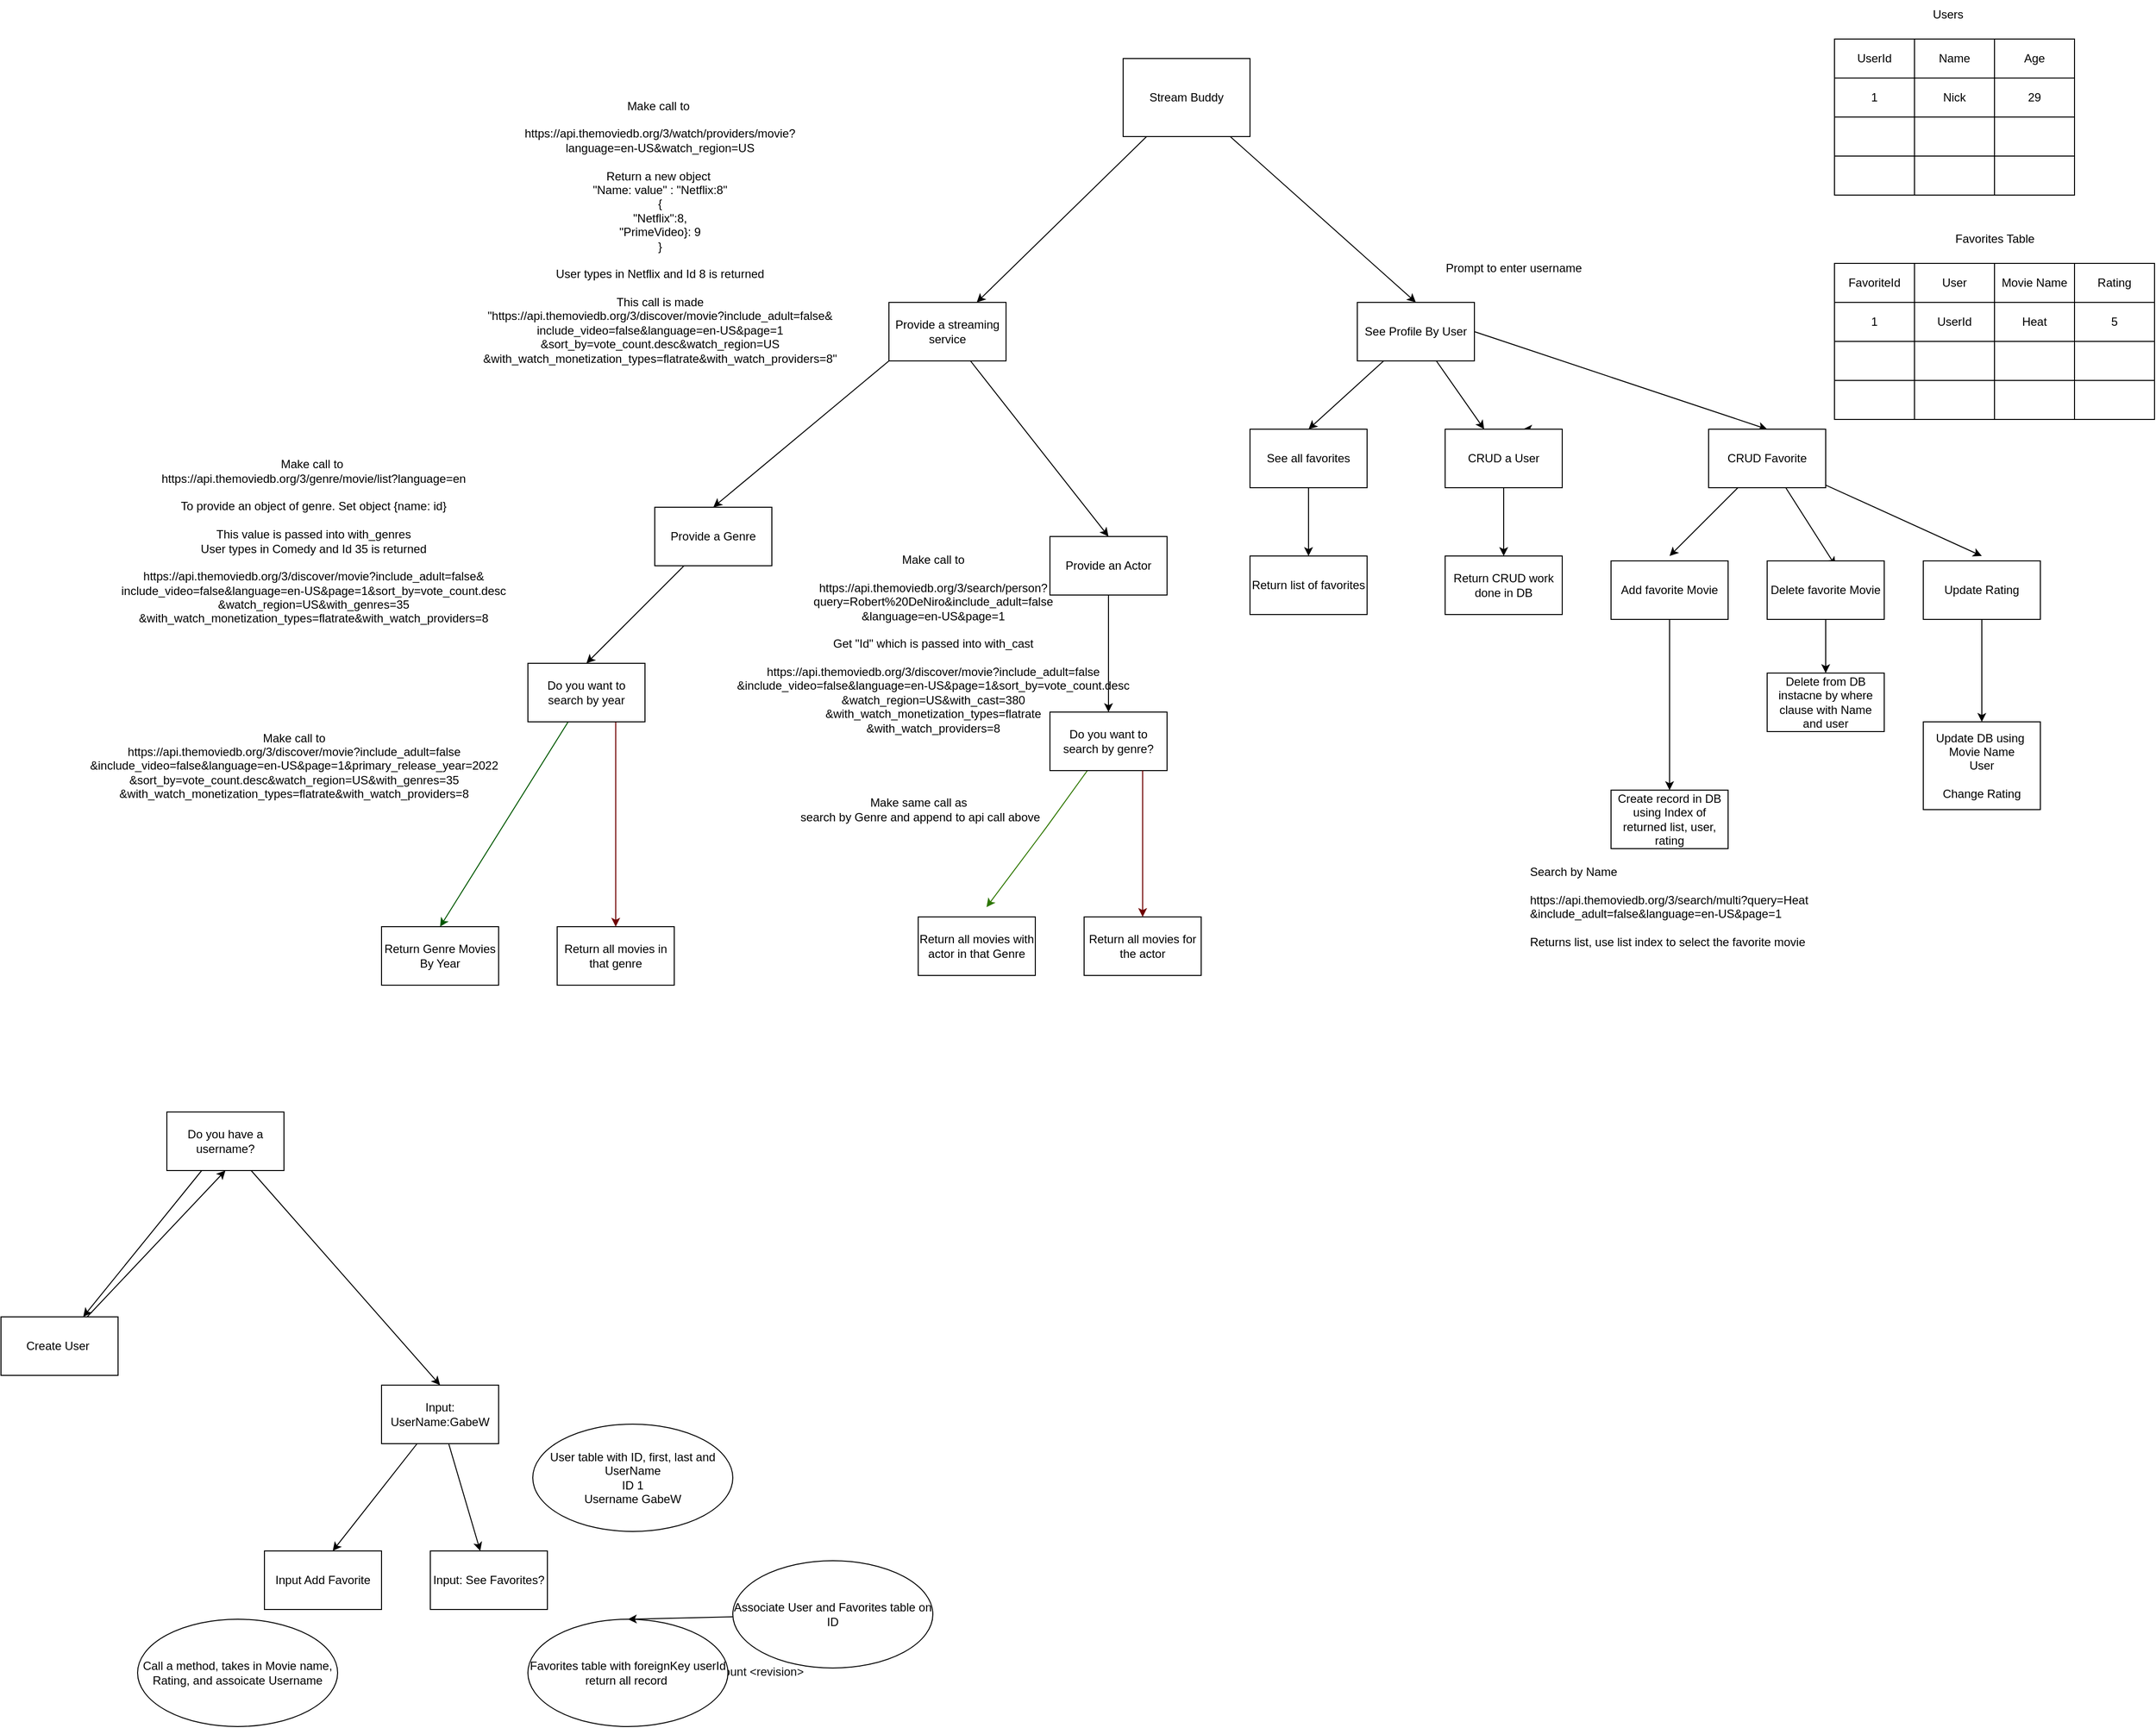 <mxfile>
    <diagram id="S8rPYy8s09RGRuF7k9TE" name="Page-1">
        <mxGraphModel dx="2347" dy="1032" grid="1" gridSize="10" guides="1" tooltips="1" connect="1" arrows="1" fold="1" page="0" pageScale="1" pageWidth="850" pageHeight="1100" math="0" shadow="0">
            <root>
                <mxCell id="0"/>
                <mxCell id="1" parent="0"/>
                <mxCell id="213" style="edgeStyle=none;html=1;entryX=0.5;entryY=0;entryDx=0;entryDy=0;exitX=0;exitY=1;exitDx=0;exitDy=0;" parent="1" source="223" target="219" edge="1">
                    <mxGeometry relative="1" as="geometry">
                        <mxPoint x="290" y="270" as="targetPoint"/>
                        <mxPoint x="170" y="310" as="sourcePoint"/>
                    </mxGeometry>
                </mxCell>
                <mxCell id="214" style="edgeStyle=none;html=1;entryX=0.75;entryY=0;entryDx=0;entryDy=0;" parent="1" source="216" target="223" edge="1">
                    <mxGeometry relative="1" as="geometry">
                        <mxPoint x="395" y="300" as="targetPoint"/>
                        <Array as="points"/>
                    </mxGeometry>
                </mxCell>
                <mxCell id="215" style="edgeStyle=none;html=1;entryX=0.5;entryY=0;entryDx=0;entryDy=0;" parent="1" source="216" target="243" edge="1">
                    <mxGeometry relative="1" as="geometry">
                        <mxPoint x="1370" y="280" as="targetPoint"/>
                    </mxGeometry>
                </mxCell>
                <mxCell id="216" value="Stream Buddy" style="rounded=0;whiteSpace=wrap;html=1;" parent="1" vertex="1">
                    <mxGeometry x="410" y="30" width="130" height="80" as="geometry"/>
                </mxCell>
                <mxCell id="217" style="edgeStyle=none;html=1;entryX=0;entryY=1;entryDx=0;entryDy=0;exitX=0;exitY=1;exitDx=0;exitDy=0;" parent="1" source="216" target="216" edge="1">
                    <mxGeometry relative="1" as="geometry"/>
                </mxCell>
                <mxCell id="218" style="edgeStyle=none;html=1;entryX=0.5;entryY=0;entryDx=0;entryDy=0;" parent="1" source="219" target="226" edge="1">
                    <mxGeometry relative="1" as="geometry">
                        <mxPoint x="230" y="680" as="targetPoint"/>
                    </mxGeometry>
                </mxCell>
                <mxCell id="219" value="Provide a Genre" style="rounded=0;whiteSpace=wrap;html=1;" parent="1" vertex="1">
                    <mxGeometry x="-70" y="490" width="120" height="60" as="geometry"/>
                </mxCell>
                <mxCell id="220" style="edgeStyle=none;html=1;entryX=0.5;entryY=0;entryDx=0;entryDy=0;" parent="1" source="221" target="234" edge="1">
                    <mxGeometry relative="1" as="geometry"/>
                </mxCell>
                <mxCell id="221" value="Provide an Actor" style="rounded=0;whiteSpace=wrap;html=1;" parent="1" vertex="1">
                    <mxGeometry x="335" y="520" width="120" height="60" as="geometry"/>
                </mxCell>
                <mxCell id="222" style="edgeStyle=none;html=1;entryX=0.5;entryY=0;entryDx=0;entryDy=0;" parent="1" source="223" target="221" edge="1">
                    <mxGeometry relative="1" as="geometry"/>
                </mxCell>
                <mxCell id="223" value="Provide a streaming service" style="rounded=0;whiteSpace=wrap;html=1;" parent="1" vertex="1">
                    <mxGeometry x="170" y="280" width="120" height="60" as="geometry"/>
                </mxCell>
                <mxCell id="224" style="edgeStyle=none;html=1;entryX=0.5;entryY=0;entryDx=0;entryDy=0;fillColor=#008a00;strokeColor=#005700;" parent="1" source="226" target="228" edge="1">
                    <mxGeometry relative="1" as="geometry">
                        <mxPoint x="70" y="880" as="targetPoint"/>
                    </mxGeometry>
                </mxCell>
                <mxCell id="225" style="edgeStyle=none;html=1;exitX=0.75;exitY=1;exitDx=0;exitDy=0;entryX=0.5;entryY=0;entryDx=0;entryDy=0;fillColor=#a20025;strokeColor=#6F0000;" parent="1" source="226" target="230" edge="1">
                    <mxGeometry relative="1" as="geometry"/>
                </mxCell>
                <mxCell id="226" value="Do you want to search by year" style="rounded=0;whiteSpace=wrap;html=1;" parent="1" vertex="1">
                    <mxGeometry x="-200" y="650" width="120" height="60" as="geometry"/>
                </mxCell>
                <mxCell id="227" value="&lt;br&gt;" style="text;html=1;align=center;verticalAlign=middle;resizable=0;points=[];autosize=1;strokeColor=none;fillColor=none;" parent="1" vertex="1">
                    <mxGeometry x="-355" y="605" width="20" height="30" as="geometry"/>
                </mxCell>
                <mxCell id="228" value="Return Genre Movies By Year" style="rounded=0;whiteSpace=wrap;html=1;" parent="1" vertex="1">
                    <mxGeometry x="-350" y="920" width="120" height="60" as="geometry"/>
                </mxCell>
                <mxCell id="229" value="&lt;span style=&quot;&quot;&gt;Make call to&amp;nbsp;&lt;/span&gt;&lt;br style=&quot;&quot;&gt;&lt;span style=&quot;&quot;&gt;https://api.themoviedb.org/3/genre/movie/list?language=en&lt;/span&gt;&lt;br style=&quot;&quot;&gt;&lt;br style=&quot;&quot;&gt;&lt;span style=&quot;&quot;&gt;To provide an object of genre. Set object {name: id}&lt;br&gt;&lt;/span&gt;&lt;br&gt;This value is passed into with_genres&lt;br&gt;User types in Comedy and Id 35 is returned&lt;br&gt;&lt;br&gt;https://api.themoviedb.org/3/discover/movie?include_adult=false&amp;amp;&lt;br&gt;include_video=false&amp;amp;language=en-US&amp;amp;page=1&amp;amp;sort_by=vote_count.desc&lt;br&gt;&amp;amp;watch_region=US&amp;amp;with_genres=35&lt;br&gt;&amp;amp;with_watch_monetization_types=flatrate&amp;amp;with_watch_providers=8" style="text;html=1;align=center;verticalAlign=middle;resizable=0;points=[];autosize=1;strokeColor=none;fillColor=none;" parent="1" vertex="1">
                    <mxGeometry x="-630" y="430" width="420" height="190" as="geometry"/>
                </mxCell>
                <mxCell id="230" value="Return all movies in that genre" style="rounded=0;whiteSpace=wrap;html=1;" parent="1" vertex="1">
                    <mxGeometry x="-170" y="920" width="120" height="60" as="geometry"/>
                </mxCell>
                <mxCell id="231" value="Make call to&lt;br&gt;https://api.themoviedb.org/3/discover/movie?include_adult=false&lt;br&gt;&amp;amp;include_video=false&amp;amp;language=en-US&amp;amp;page=1&amp;amp;primary_release_year=2022&lt;br&gt;&amp;amp;sort_by=vote_count.desc&amp;amp;watch_region=US&amp;amp;with_genres=35&lt;br&gt;&amp;amp;with_watch_monetization_types=flatrate&amp;amp;with_watch_providers=8" style="text;html=1;align=center;verticalAlign=middle;resizable=0;points=[];autosize=1;strokeColor=none;fillColor=none;" parent="1" vertex="1">
                    <mxGeometry x="-660" y="710" width="440" height="90" as="geometry"/>
                </mxCell>
                <mxCell id="232" value="Make call to&lt;br&gt;&lt;br&gt;https://api.themoviedb.org/3/search/person?&lt;br&gt;query=Robert%20DeNiro&amp;amp;include_adult=false&lt;br&gt;&amp;amp;language=en-US&amp;amp;page=1&lt;br&gt;&lt;br&gt;Get &quot;Id&quot; which is passed into with_cast&lt;br&gt;&lt;br&gt;https://api.themoviedb.org/3/discover/movie?include_adult=false&lt;br&gt;&amp;amp;include_video=false&amp;amp;language=en-US&amp;amp;page=1&amp;amp;sort_by=vote_count.desc&lt;br&gt;&amp;amp;watch_region=US&amp;amp;with_cast=380&lt;br&gt;&amp;amp;with_watch_monetization_types=flatrate&lt;br&gt;&amp;amp;with_watch_providers=8" style="text;html=1;align=center;verticalAlign=middle;resizable=0;points=[];autosize=1;strokeColor=none;fillColor=none;" parent="1" vertex="1">
                    <mxGeometry y="530" width="430" height="200" as="geometry"/>
                </mxCell>
                <mxCell id="233" style="edgeStyle=none;html=1;fillColor=#60a917;strokeColor=#2D7600;" parent="1" source="234" edge="1">
                    <mxGeometry relative="1" as="geometry">
                        <mxPoint x="270.0" y="900" as="targetPoint"/>
                        <Array as="points">
                            <mxPoint x="330" y="820"/>
                        </Array>
                    </mxGeometry>
                </mxCell>
                <mxCell id="234" value="Do you want to search by genre?" style="rounded=0;whiteSpace=wrap;html=1;" parent="1" vertex="1">
                    <mxGeometry x="335" y="700" width="120" height="60" as="geometry"/>
                </mxCell>
                <mxCell id="235" value="Return all movies with actor in that Genre" style="rounded=0;whiteSpace=wrap;html=1;" parent="1" vertex="1">
                    <mxGeometry x="200" y="910" width="120" height="60" as="geometry"/>
                </mxCell>
                <mxCell id="236" value="Make same call as&lt;br&gt;&amp;nbsp;search by Genre and append to api call above" style="text;html=1;align=center;verticalAlign=middle;resizable=0;points=[];autosize=1;strokeColor=none;fillColor=none;" parent="1" vertex="1">
                    <mxGeometry x="65" y="780" width="270" height="40" as="geometry"/>
                </mxCell>
                <mxCell id="237" style="edgeStyle=none;html=1;fillColor=#a20025;strokeColor=#6F0000;entryX=0.5;entryY=0;entryDx=0;entryDy=0;" parent="1" target="238" edge="1">
                    <mxGeometry relative="1" as="geometry">
                        <mxPoint x="430.0" y="760" as="sourcePoint"/>
                        <mxPoint x="430" y="900" as="targetPoint"/>
                    </mxGeometry>
                </mxCell>
                <mxCell id="238" value="Return all movies for the actor" style="rounded=0;whiteSpace=wrap;html=1;" parent="1" vertex="1">
                    <mxGeometry x="370" y="910" width="120" height="60" as="geometry"/>
                </mxCell>
                <mxCell id="239" value="Make call to&amp;nbsp;&lt;br&gt;&lt;br&gt;https://api.themoviedb.org/3/watch/providers/movie?&lt;br&gt;language=en-US&amp;amp;watch_region=US&lt;br&gt;&lt;br&gt;Return a new object&amp;nbsp;&lt;br&gt;&quot;Name: value&quot; : &quot;Netflix:8&quot;&lt;br&gt;{&lt;br&gt;&quot;Netflix&quot;:8,&lt;br&gt;&quot;PrimeVideo}: 9&lt;br&gt;}&lt;br&gt;&lt;br&gt;User types in Netflix and Id 8 is returned&lt;br&gt;&lt;br&gt;This call is made&lt;br&gt;&lt;div&gt;&quot;https://api.themoviedb.org/3/discover/movie?include_adult=false&amp;amp;&lt;br&gt;include_video=false&amp;amp;language=en-US&amp;amp;page=1&lt;br&gt;&amp;amp;sort_by=vote_count.desc&amp;amp;watch_region=US&lt;br&gt;&amp;amp;with_watch_monetization_types=flatrate&amp;amp;with_watch_providers=8&quot;&lt;/div&gt;&lt;div&gt;&lt;br&gt;&lt;/div&gt;" style="text;html=1;align=center;verticalAlign=middle;resizable=0;points=[];autosize=1;strokeColor=none;fillColor=none;" parent="1" vertex="1">
                    <mxGeometry x="-260" y="65" width="390" height="300" as="geometry"/>
                </mxCell>
                <mxCell id="240" style="edgeStyle=none;html=1;entryX=0.5;entryY=0;entryDx=0;entryDy=0;" parent="1" source="243" target="245" edge="1">
                    <mxGeometry relative="1" as="geometry"/>
                </mxCell>
                <mxCell id="241" style="edgeStyle=none;html=1;" parent="1" source="243" edge="1">
                    <mxGeometry relative="1" as="geometry">
                        <mxPoint x="780" y="410" as="targetPoint"/>
                    </mxGeometry>
                </mxCell>
                <mxCell id="242" style="edgeStyle=none;html=1;exitX=1;exitY=0.5;exitDx=0;exitDy=0;entryX=0.5;entryY=0;entryDx=0;entryDy=0;" parent="1" source="243" target="254" edge="1">
                    <mxGeometry relative="1" as="geometry">
                        <mxPoint x="980" y="410" as="targetPoint"/>
                    </mxGeometry>
                </mxCell>
                <mxCell id="243" value="See Profile By User" style="rounded=0;whiteSpace=wrap;html=1;" parent="1" vertex="1">
                    <mxGeometry x="650" y="280" width="120" height="60" as="geometry"/>
                </mxCell>
                <mxCell id="244" style="edgeStyle=none;html=1;" parent="1" source="245" target="246" edge="1">
                    <mxGeometry relative="1" as="geometry">
                        <mxPoint x="600" y="570" as="targetPoint"/>
                    </mxGeometry>
                </mxCell>
                <mxCell id="245" value="See all favorites" style="rounded=0;whiteSpace=wrap;html=1;" parent="1" vertex="1">
                    <mxGeometry x="540" y="410" width="120" height="60" as="geometry"/>
                </mxCell>
                <mxCell id="246" value="Return list of favorites" style="rounded=0;whiteSpace=wrap;html=1;" parent="1" vertex="1">
                    <mxGeometry x="540" y="540" width="120" height="60" as="geometry"/>
                </mxCell>
                <mxCell id="247" style="edgeStyle=none;html=1;exitX=0.75;exitY=0;exitDx=0;exitDy=0;" parent="1" source="249" edge="1">
                    <mxGeometry relative="1" as="geometry">
                        <mxPoint x="820" y="410" as="targetPoint"/>
                    </mxGeometry>
                </mxCell>
                <mxCell id="248" style="edgeStyle=none;html=1;" parent="1" source="249" target="250" edge="1">
                    <mxGeometry relative="1" as="geometry">
                        <mxPoint x="800" y="550" as="targetPoint"/>
                    </mxGeometry>
                </mxCell>
                <mxCell id="249" value="CRUD a User" style="rounded=0;whiteSpace=wrap;html=1;" parent="1" vertex="1">
                    <mxGeometry x="740" y="410" width="120" height="60" as="geometry"/>
                </mxCell>
                <mxCell id="250" value="Return CRUD work done in DB" style="rounded=0;whiteSpace=wrap;html=1;" parent="1" vertex="1">
                    <mxGeometry x="740" y="540" width="120" height="60" as="geometry"/>
                </mxCell>
                <mxCell id="251" style="edgeStyle=none;html=1;" parent="1" source="254" edge="1">
                    <mxGeometry relative="1" as="geometry">
                        <mxPoint x="970" y="540" as="targetPoint"/>
                    </mxGeometry>
                </mxCell>
                <mxCell id="252" style="edgeStyle=none;html=1;" parent="1" source="254" edge="1">
                    <mxGeometry relative="1" as="geometry">
                        <mxPoint x="1140" y="550" as="targetPoint"/>
                    </mxGeometry>
                </mxCell>
                <mxCell id="253" style="edgeStyle=none;html=1;" parent="1" source="254" edge="1">
                    <mxGeometry relative="1" as="geometry">
                        <mxPoint x="1290" y="540" as="targetPoint"/>
                    </mxGeometry>
                </mxCell>
                <mxCell id="254" value="CRUD Favorite" style="rounded=0;whiteSpace=wrap;html=1;" parent="1" vertex="1">
                    <mxGeometry x="1010" y="410" width="120" height="60" as="geometry"/>
                </mxCell>
                <mxCell id="255" value="" style="edgeStyle=none;html=1;" parent="1" source="256" target="257" edge="1">
                    <mxGeometry relative="1" as="geometry"/>
                </mxCell>
                <mxCell id="256" value="Add favorite Movie" style="rounded=0;whiteSpace=wrap;html=1;" parent="1" vertex="1">
                    <mxGeometry x="910" y="545" width="120" height="60" as="geometry"/>
                </mxCell>
                <mxCell id="257" value="Create record in DB using Index of returned list, user, rating" style="whiteSpace=wrap;html=1;rounded=0;" parent="1" vertex="1">
                    <mxGeometry x="910" y="780" width="120" height="60" as="geometry"/>
                </mxCell>
                <UserObject label="Search by Name&lt;br&gt;&lt;br&gt;https://api.themoviedb.org/3/search/multi?query=Heat&lt;br&gt;&amp;amp;include_adult=false&amp;amp;language=en-US&amp;amp;page=1&lt;br&gt;&lt;br&gt;Returns list, use list index to select the favorite movie" link="https://api.themoviedb.org/3/search/multi?query=Heat&amp;include_adult=false&amp;language=en-US&amp;page=1" id="258">
                    <mxCell style="text;whiteSpace=wrap;html=1;" parent="1" vertex="1">
                        <mxGeometry x="825" y="850" width="290" height="100" as="geometry"/>
                    </mxCell>
                </UserObject>
                <mxCell id="259" style="edgeStyle=none;html=1;" parent="1" source="260" target="261" edge="1">
                    <mxGeometry relative="1" as="geometry">
                        <mxPoint x="1130" y="690" as="targetPoint"/>
                    </mxGeometry>
                </mxCell>
                <mxCell id="260" value="Delete favorite Movie" style="rounded=0;whiteSpace=wrap;html=1;" parent="1" vertex="1">
                    <mxGeometry x="1070" y="545" width="120" height="60" as="geometry"/>
                </mxCell>
                <mxCell id="261" value="Delete from DB instacne by where clause with Name and user" style="rounded=0;whiteSpace=wrap;html=1;" parent="1" vertex="1">
                    <mxGeometry x="1070" y="660" width="120" height="60" as="geometry"/>
                </mxCell>
                <mxCell id="262" style="edgeStyle=none;html=1;entryX=0.5;entryY=0;entryDx=0;entryDy=0;" parent="1" source="263" target="264" edge="1">
                    <mxGeometry relative="1" as="geometry"/>
                </mxCell>
                <mxCell id="263" value="Update Rating" style="rounded=0;whiteSpace=wrap;html=1;" parent="1" vertex="1">
                    <mxGeometry x="1230" y="545" width="120" height="60" as="geometry"/>
                </mxCell>
                <mxCell id="264" value="Update DB using&amp;nbsp;&lt;br&gt;Movie Name&lt;br&gt;User&lt;br&gt;&lt;br&gt;Change Rating" style="rounded=0;whiteSpace=wrap;html=1;" parent="1" vertex="1">
                    <mxGeometry x="1230" y="710" width="120" height="90" as="geometry"/>
                </mxCell>
                <mxCell id="265" value="" style="shape=table;startSize=0;container=1;collapsible=0;childLayout=tableLayout;" parent="1" vertex="1">
                    <mxGeometry x="1139" y="240" width="328" height="160" as="geometry"/>
                </mxCell>
                <mxCell id="266" value="" style="shape=tableRow;horizontal=0;startSize=0;swimlaneHead=0;swimlaneBody=0;top=0;left=0;bottom=0;right=0;collapsible=0;dropTarget=0;fillColor=none;points=[[0,0.5],[1,0.5]];portConstraint=eastwest;" parent="265" vertex="1">
                    <mxGeometry width="328" height="40" as="geometry"/>
                </mxCell>
                <mxCell id="267" value="FavoriteId" style="shape=partialRectangle;html=1;whiteSpace=wrap;connectable=0;overflow=hidden;fillColor=none;top=0;left=0;bottom=0;right=0;pointerEvents=1;" parent="266" vertex="1">
                    <mxGeometry width="82" height="40" as="geometry">
                        <mxRectangle width="82" height="40" as="alternateBounds"/>
                    </mxGeometry>
                </mxCell>
                <mxCell id="268" value="User" style="shape=partialRectangle;html=1;whiteSpace=wrap;connectable=0;overflow=hidden;fillColor=none;top=0;left=0;bottom=0;right=0;pointerEvents=1;" parent="266" vertex="1">
                    <mxGeometry x="82" width="82" height="40" as="geometry">
                        <mxRectangle width="82" height="40" as="alternateBounds"/>
                    </mxGeometry>
                </mxCell>
                <mxCell id="269" value="Movie Name" style="shape=partialRectangle;html=1;whiteSpace=wrap;connectable=0;overflow=hidden;fillColor=none;top=0;left=0;bottom=0;right=0;pointerEvents=1;" parent="266" vertex="1">
                    <mxGeometry x="164" width="82" height="40" as="geometry">
                        <mxRectangle width="82" height="40" as="alternateBounds"/>
                    </mxGeometry>
                </mxCell>
                <mxCell id="270" value="Rating" style="shape=partialRectangle;html=1;whiteSpace=wrap;connectable=0;overflow=hidden;fillColor=none;top=0;left=0;bottom=0;right=0;pointerEvents=1;" parent="266" vertex="1">
                    <mxGeometry x="246" width="82" height="40" as="geometry">
                        <mxRectangle width="82" height="40" as="alternateBounds"/>
                    </mxGeometry>
                </mxCell>
                <mxCell id="271" value="" style="shape=tableRow;horizontal=0;startSize=0;swimlaneHead=0;swimlaneBody=0;top=0;left=0;bottom=0;right=0;collapsible=0;dropTarget=0;fillColor=none;points=[[0,0.5],[1,0.5]];portConstraint=eastwest;" parent="265" vertex="1">
                    <mxGeometry y="40" width="328" height="40" as="geometry"/>
                </mxCell>
                <mxCell id="272" value="1" style="shape=partialRectangle;html=1;whiteSpace=wrap;connectable=0;overflow=hidden;fillColor=none;top=0;left=0;bottom=0;right=0;pointerEvents=1;" parent="271" vertex="1">
                    <mxGeometry width="82" height="40" as="geometry">
                        <mxRectangle width="82" height="40" as="alternateBounds"/>
                    </mxGeometry>
                </mxCell>
                <mxCell id="273" value="UserId" style="shape=partialRectangle;html=1;whiteSpace=wrap;connectable=0;overflow=hidden;fillColor=none;top=0;left=0;bottom=0;right=0;pointerEvents=1;" parent="271" vertex="1">
                    <mxGeometry x="82" width="82" height="40" as="geometry">
                        <mxRectangle width="82" height="40" as="alternateBounds"/>
                    </mxGeometry>
                </mxCell>
                <mxCell id="274" value="Heat" style="shape=partialRectangle;html=1;whiteSpace=wrap;connectable=0;overflow=hidden;fillColor=none;top=0;left=0;bottom=0;right=0;pointerEvents=1;" parent="271" vertex="1">
                    <mxGeometry x="164" width="82" height="40" as="geometry">
                        <mxRectangle width="82" height="40" as="alternateBounds"/>
                    </mxGeometry>
                </mxCell>
                <mxCell id="275" value="5" style="shape=partialRectangle;html=1;whiteSpace=wrap;connectable=0;overflow=hidden;fillColor=none;top=0;left=0;bottom=0;right=0;pointerEvents=1;" parent="271" vertex="1">
                    <mxGeometry x="246" width="82" height="40" as="geometry">
                        <mxRectangle width="82" height="40" as="alternateBounds"/>
                    </mxGeometry>
                </mxCell>
                <mxCell id="276" value="" style="shape=tableRow;horizontal=0;startSize=0;swimlaneHead=0;swimlaneBody=0;top=0;left=0;bottom=0;right=0;collapsible=0;dropTarget=0;fillColor=none;points=[[0,0.5],[1,0.5]];portConstraint=eastwest;" parent="265" vertex="1">
                    <mxGeometry y="80" width="328" height="40" as="geometry"/>
                </mxCell>
                <mxCell id="277" value="" style="shape=partialRectangle;html=1;whiteSpace=wrap;connectable=0;overflow=hidden;fillColor=none;top=0;left=0;bottom=0;right=0;pointerEvents=1;" parent="276" vertex="1">
                    <mxGeometry width="82" height="40" as="geometry">
                        <mxRectangle width="82" height="40" as="alternateBounds"/>
                    </mxGeometry>
                </mxCell>
                <mxCell id="278" value="" style="shape=partialRectangle;html=1;whiteSpace=wrap;connectable=0;overflow=hidden;fillColor=none;top=0;left=0;bottom=0;right=0;pointerEvents=1;" parent="276" vertex="1">
                    <mxGeometry x="82" width="82" height="40" as="geometry">
                        <mxRectangle width="82" height="40" as="alternateBounds"/>
                    </mxGeometry>
                </mxCell>
                <mxCell id="279" value="" style="shape=partialRectangle;html=1;whiteSpace=wrap;connectable=0;overflow=hidden;fillColor=none;top=0;left=0;bottom=0;right=0;pointerEvents=1;" parent="276" vertex="1">
                    <mxGeometry x="164" width="82" height="40" as="geometry">
                        <mxRectangle width="82" height="40" as="alternateBounds"/>
                    </mxGeometry>
                </mxCell>
                <mxCell id="280" value="" style="shape=partialRectangle;html=1;whiteSpace=wrap;connectable=0;overflow=hidden;fillColor=none;top=0;left=0;bottom=0;right=0;pointerEvents=1;" parent="276" vertex="1">
                    <mxGeometry x="246" width="82" height="40" as="geometry">
                        <mxRectangle width="82" height="40" as="alternateBounds"/>
                    </mxGeometry>
                </mxCell>
                <mxCell id="281" style="shape=tableRow;horizontal=0;startSize=0;swimlaneHead=0;swimlaneBody=0;top=0;left=0;bottom=0;right=0;collapsible=0;dropTarget=0;fillColor=none;points=[[0,0.5],[1,0.5]];portConstraint=eastwest;" parent="265" vertex="1">
                    <mxGeometry y="120" width="328" height="40" as="geometry"/>
                </mxCell>
                <mxCell id="282" style="shape=partialRectangle;html=1;whiteSpace=wrap;connectable=0;overflow=hidden;fillColor=none;top=0;left=0;bottom=0;right=0;pointerEvents=1;" parent="281" vertex="1">
                    <mxGeometry width="82" height="40" as="geometry">
                        <mxRectangle width="82" height="40" as="alternateBounds"/>
                    </mxGeometry>
                </mxCell>
                <mxCell id="283" style="shape=partialRectangle;html=1;whiteSpace=wrap;connectable=0;overflow=hidden;fillColor=none;top=0;left=0;bottom=0;right=0;pointerEvents=1;" parent="281" vertex="1">
                    <mxGeometry x="82" width="82" height="40" as="geometry">
                        <mxRectangle width="82" height="40" as="alternateBounds"/>
                    </mxGeometry>
                </mxCell>
                <mxCell id="284" style="shape=partialRectangle;html=1;whiteSpace=wrap;connectable=0;overflow=hidden;fillColor=none;top=0;left=0;bottom=0;right=0;pointerEvents=1;" parent="281" vertex="1">
                    <mxGeometry x="164" width="82" height="40" as="geometry">
                        <mxRectangle width="82" height="40" as="alternateBounds"/>
                    </mxGeometry>
                </mxCell>
                <mxCell id="285" style="shape=partialRectangle;html=1;whiteSpace=wrap;connectable=0;overflow=hidden;fillColor=none;top=0;left=0;bottom=0;right=0;pointerEvents=1;" parent="281" vertex="1">
                    <mxGeometry x="246" width="82" height="40" as="geometry">
                        <mxRectangle width="82" height="40" as="alternateBounds"/>
                    </mxGeometry>
                </mxCell>
                <mxCell id="286" value="Favorites Table" style="text;html=1;align=center;verticalAlign=middle;resizable=0;points=[];autosize=1;strokeColor=none;fillColor=none;" parent="1" vertex="1">
                    <mxGeometry x="1253" y="200" width="100" height="30" as="geometry"/>
                </mxCell>
                <mxCell id="287" value="Users" style="text;html=1;align=center;verticalAlign=middle;resizable=0;points=[];autosize=1;strokeColor=none;fillColor=none;" parent="1" vertex="1">
                    <mxGeometry x="1230" y="-30" width="50" height="30" as="geometry"/>
                </mxCell>
                <mxCell id="288" value="" style="shape=table;startSize=0;container=1;collapsible=0;childLayout=tableLayout;" parent="1" vertex="1">
                    <mxGeometry x="1139" y="10" width="246" height="160" as="geometry"/>
                </mxCell>
                <mxCell id="289" value="" style="shape=tableRow;horizontal=0;startSize=0;swimlaneHead=0;swimlaneBody=0;top=0;left=0;bottom=0;right=0;collapsible=0;dropTarget=0;fillColor=none;points=[[0,0.5],[1,0.5]];portConstraint=eastwest;" parent="288" vertex="1">
                    <mxGeometry width="246" height="40" as="geometry"/>
                </mxCell>
                <mxCell id="290" value="UserId" style="shape=partialRectangle;html=1;whiteSpace=wrap;connectable=0;overflow=hidden;fillColor=none;top=0;left=0;bottom=0;right=0;pointerEvents=1;" parent="289" vertex="1">
                    <mxGeometry width="82" height="40" as="geometry">
                        <mxRectangle width="82" height="40" as="alternateBounds"/>
                    </mxGeometry>
                </mxCell>
                <mxCell id="291" value="Name" style="shape=partialRectangle;html=1;whiteSpace=wrap;connectable=0;overflow=hidden;fillColor=none;top=0;left=0;bottom=0;right=0;pointerEvents=1;" parent="289" vertex="1">
                    <mxGeometry x="82" width="82" height="40" as="geometry">
                        <mxRectangle width="82" height="40" as="alternateBounds"/>
                    </mxGeometry>
                </mxCell>
                <mxCell id="292" value="Age" style="shape=partialRectangle;html=1;whiteSpace=wrap;connectable=0;overflow=hidden;fillColor=none;top=0;left=0;bottom=0;right=0;pointerEvents=1;" parent="289" vertex="1">
                    <mxGeometry x="164" width="82" height="40" as="geometry">
                        <mxRectangle width="82" height="40" as="alternateBounds"/>
                    </mxGeometry>
                </mxCell>
                <mxCell id="293" value="" style="shape=tableRow;horizontal=0;startSize=0;swimlaneHead=0;swimlaneBody=0;top=0;left=0;bottom=0;right=0;collapsible=0;dropTarget=0;fillColor=none;points=[[0,0.5],[1,0.5]];portConstraint=eastwest;" parent="288" vertex="1">
                    <mxGeometry y="40" width="246" height="40" as="geometry"/>
                </mxCell>
                <mxCell id="294" value="1" style="shape=partialRectangle;html=1;whiteSpace=wrap;connectable=0;overflow=hidden;fillColor=none;top=0;left=0;bottom=0;right=0;pointerEvents=1;" parent="293" vertex="1">
                    <mxGeometry width="82" height="40" as="geometry">
                        <mxRectangle width="82" height="40" as="alternateBounds"/>
                    </mxGeometry>
                </mxCell>
                <mxCell id="295" value="Nick" style="shape=partialRectangle;html=1;whiteSpace=wrap;connectable=0;overflow=hidden;fillColor=none;top=0;left=0;bottom=0;right=0;pointerEvents=1;" parent="293" vertex="1">
                    <mxGeometry x="82" width="82" height="40" as="geometry">
                        <mxRectangle width="82" height="40" as="alternateBounds"/>
                    </mxGeometry>
                </mxCell>
                <mxCell id="296" value="29" style="shape=partialRectangle;html=1;whiteSpace=wrap;connectable=0;overflow=hidden;fillColor=none;top=0;left=0;bottom=0;right=0;pointerEvents=1;" parent="293" vertex="1">
                    <mxGeometry x="164" width="82" height="40" as="geometry">
                        <mxRectangle width="82" height="40" as="alternateBounds"/>
                    </mxGeometry>
                </mxCell>
                <mxCell id="297" value="" style="shape=tableRow;horizontal=0;startSize=0;swimlaneHead=0;swimlaneBody=0;top=0;left=0;bottom=0;right=0;collapsible=0;dropTarget=0;fillColor=none;points=[[0,0.5],[1,0.5]];portConstraint=eastwest;" parent="288" vertex="1">
                    <mxGeometry y="80" width="246" height="40" as="geometry"/>
                </mxCell>
                <mxCell id="298" value="" style="shape=partialRectangle;html=1;whiteSpace=wrap;connectable=0;overflow=hidden;fillColor=none;top=0;left=0;bottom=0;right=0;pointerEvents=1;" parent="297" vertex="1">
                    <mxGeometry width="82" height="40" as="geometry">
                        <mxRectangle width="82" height="40" as="alternateBounds"/>
                    </mxGeometry>
                </mxCell>
                <mxCell id="299" value="" style="shape=partialRectangle;html=1;whiteSpace=wrap;connectable=0;overflow=hidden;fillColor=none;top=0;left=0;bottom=0;right=0;pointerEvents=1;" parent="297" vertex="1">
                    <mxGeometry x="82" width="82" height="40" as="geometry">
                        <mxRectangle width="82" height="40" as="alternateBounds"/>
                    </mxGeometry>
                </mxCell>
                <mxCell id="300" value="" style="shape=partialRectangle;html=1;whiteSpace=wrap;connectable=0;overflow=hidden;fillColor=none;top=0;left=0;bottom=0;right=0;pointerEvents=1;" parent="297" vertex="1">
                    <mxGeometry x="164" width="82" height="40" as="geometry">
                        <mxRectangle width="82" height="40" as="alternateBounds"/>
                    </mxGeometry>
                </mxCell>
                <mxCell id="301" style="shape=tableRow;horizontal=0;startSize=0;swimlaneHead=0;swimlaneBody=0;top=0;left=0;bottom=0;right=0;collapsible=0;dropTarget=0;fillColor=none;points=[[0,0.5],[1,0.5]];portConstraint=eastwest;" parent="288" vertex="1">
                    <mxGeometry y="120" width="246" height="40" as="geometry"/>
                </mxCell>
                <mxCell id="302" style="shape=partialRectangle;html=1;whiteSpace=wrap;connectable=0;overflow=hidden;fillColor=none;top=0;left=0;bottom=0;right=0;pointerEvents=1;" parent="301" vertex="1">
                    <mxGeometry width="82" height="40" as="geometry">
                        <mxRectangle width="82" height="40" as="alternateBounds"/>
                    </mxGeometry>
                </mxCell>
                <mxCell id="303" style="shape=partialRectangle;html=1;whiteSpace=wrap;connectable=0;overflow=hidden;fillColor=none;top=0;left=0;bottom=0;right=0;pointerEvents=1;" parent="301" vertex="1">
                    <mxGeometry x="82" width="82" height="40" as="geometry">
                        <mxRectangle width="82" height="40" as="alternateBounds"/>
                    </mxGeometry>
                </mxCell>
                <mxCell id="304" style="shape=partialRectangle;html=1;whiteSpace=wrap;connectable=0;overflow=hidden;fillColor=none;top=0;left=0;bottom=0;right=0;pointerEvents=1;" parent="301" vertex="1">
                    <mxGeometry x="164" width="82" height="40" as="geometry">
                        <mxRectangle width="82" height="40" as="alternateBounds"/>
                    </mxGeometry>
                </mxCell>
                <mxCell id="305" value="Prompt to enter username" style="text;html=1;align=center;verticalAlign=middle;resizable=0;points=[];autosize=1;strokeColor=none;fillColor=none;" parent="1" vertex="1">
                    <mxGeometry x="730" y="230" width="160" height="30" as="geometry"/>
                </mxCell>
                <mxCell id="308" value="" style="edgeStyle=none;html=1;" edge="1" parent="1" source="306" target="307">
                    <mxGeometry relative="1" as="geometry"/>
                </mxCell>
                <mxCell id="314" style="edgeStyle=none;html=1;" edge="1" parent="1" source="306">
                    <mxGeometry relative="1" as="geometry">
                        <mxPoint x="-400" y="1560" as="targetPoint"/>
                    </mxGeometry>
                </mxCell>
                <mxCell id="306" value="Input: UserName:GabeW" style="rounded=0;whiteSpace=wrap;html=1;" vertex="1" parent="1">
                    <mxGeometry x="-350" y="1390" width="120" height="60" as="geometry"/>
                </mxCell>
                <mxCell id="307" value="Input: See Favorites?" style="whiteSpace=wrap;html=1;rounded=0;" vertex="1" parent="1">
                    <mxGeometry x="-300" y="1560" width="120" height="60" as="geometry"/>
                </mxCell>
                <mxCell id="309" value="User table with ID, first, last and UserName&lt;br&gt;ID 1&lt;br&gt;Username GabeW" style="ellipse;whiteSpace=wrap;html=1;" vertex="1" parent="1">
                    <mxGeometry x="-195" y="1430" width="205" height="110" as="geometry"/>
                </mxCell>
                <mxCell id="310" value="&lt;pre style=&quot;margin: 0px 0px calc(1.5em); padding: var(--su12); border: 0px; font-style: normal; font-variant-ligatures: normal; font-variant-caps: normal; font-variant-numeric: inherit; font-variant-east-asian: inherit; font-variant-alternates: inherit; font-variant-position: inherit; font-weight: 400; font-stretch: inherit; line-height: var(--lh-md); font-family: var(--ff-mono); font-optical-sizing: inherit; font-kerning: inherit; font-feature-settings: inherit; font-variation-settings: inherit; font-size: var(--fs-body1); vertical-align: baseline; box-sizing: inherit; width: auto; max-height: 600px; overflow: auto; background-color: var(--highlight-bg); border-radius: var(--br-md); overflow-wrap: normal; --theme-base-primary-color-h: 27; --theme-base-primary-color-s: 89%; --theme-base-primary-color-l: 48%; --theme-primary-custom-100: hsl(var(--theme-base-primary-color-h), var(--theme-base-primary-color-s), calc(var(--theme-base-primary-color-l) + ((100% - var(--theme-base-primary-color-l)) * .9))); --theme-primary-custom-200: hsl(var(--theme-base-primary-color-h), var(--theme-base-primary-color-s), calc(var(--theme-base-primary-color-l) + ((100% - var(--theme-base-primary-color-l)) * .75))); --theme-primary-custom-300: hsl(var(--theme-base-primary-color-h), var(--theme-base-primary-color-s), calc(var(--theme-base-primary-color-l) + ((100% - var(--theme-base-primary-color-l)) * .5))); --theme-primary-custom-400: hsl(var(--theme-base-primary-color-h), var(--theme-base-primary-color-s), var(--theme-base-primary-color-l)); --theme-primary-custom-500: hsl(var(--theme-base-primary-color-h), var(--theme-base-primary-color-s), calc(var(--theme-base-primary-color-l) + (var(--theme-base-primary-color-l) * -.3))); --theme-primary-custom-600: hsl(var(--theme-base-primary-color-h), var(--theme-base-primary-color-s), calc(var(--theme-base-primary-color-l) + (var(--theme-base-primary-color-l) * -.6))); --theme-primary-custom: var(--theme-primary-custom-400); --theme-button-color: initial; --theme-button-hover-color: initial; --theme-button-hover-background-color: initial; --theme-button-active-background-color: initial; --theme-button-selected-color: initial; --theme-button-selected-background-color: initial; --theme-button-outlined-border-color: initial; --theme-button-outlined-selected-border-color: initial; --theme-button-primary-color: initial; --theme-button-primary-active-color: initial; --theme-button-primary-hover-color: initial; --theme-button-primary-selected-color: initial; --theme-button-primary-background-color: initial; --theme-button-primary-active-background-color: initial; --theme-button-primary-hover-background-color: initial; --theme-button-primary-selected-background-color: initial; --theme-background-color: var(--white); --theme-background-position: top left; --theme-background-repeat: repeat; --theme-background-size: auto; --theme-background-attachment: auto; --theme-content-background-color: var(--white); --theme-content-border-color: var(--black-225); --theme-header-background-color: var(--theme-primary); --theme-header-background-position: center left; --theme-header-background-repeat: repeat; --theme-header-background-size: auto; --theme-header-background-border-bottom: 0; --theme-header-link-color: var(--theme-primary); --theme-header-sponsored-color: hsla(0,0%,100%,0.4); --theme-header-foreground-color: transparent; --theme-header-foreground-position: bottom right; --theme-header-foreground-repeat: no-repeat; --theme-header-foreground-size: auto; --theme-footer-background-color: hsl(210,8%,5%); --theme-footer-background-position: top left; --theme-footer-background-repeat: no-repeat; --theme-footer-background-size: auto; --theme-footer-background-border-top: 0; --theme-footer-title-color: var(--black-250); --theme-footer-text-color: var(--black-300); --theme-footer-link-color: var(--black-300); --theme-footer-link-color-hover: var(--black-200); --theme-footer-divider-color: var(--black-500); --theme-footer-padding-top: 0; --theme-footer-padding-bottom: 0; --theme-link-color: initial; --theme-link-color-hover: initial; --theme-link-color-visited: initial; --theme-tag-color: initial; --theme-tag-background-color: initial; --theme-tag-border-color: initial; --theme-tag-hover-color: initial; --theme-tag-hover-background-color: initial; --theme-tag-hover-border-color: initial; --theme-tag-required-color: var(--white); --theme-tag-required-background-color: var(--theme-secondary-500); --theme-tag-required-border-color: transparent; --theme-tag-required-hover-color: var(--white); --theme-tag-required-hover-background-color: var(--theme-secondary-400); --theme-tag-required-hover-border-color: transparent; --theme-body-font-family: var(--ff-sans); --theme-body-font-color: var(--black-600); --theme-post-title-font-family: var(--ff-sans); --theme-post-title-color: var(--theme-link-color); --theme-post-title-color-hover: var(--theme-link-color-hover); --theme-post-title-color-visited: var(--theme-link-color-visited); --theme-post-body-font-family: var(--ff-sans); --theme-post-owner-background-color: var(--theme-secondary-100); --theme-post-owner-new-background-color: var(--theme-secondary-200); --theme-topbar-bottom-border: 1px solid var(--black-225); color: rgb(12, 13, 14); letter-spacing: normal; orphans: 2; text-align: left; text-indent: 0px; text-transform: none; widows: 2; word-spacing: 0px; -webkit-text-stroke-width: 0px; text-decoration-thickness: initial; text-decoration-style: initial; text-decoration-color: initial;&quot;&gt;&lt;code style=&quot;margin: 0px; padding: 0px; border: 0px; font-style: inherit; font-variant: inherit; font-weight: inherit; font-stretch: inherit; line-height: inherit; font-family: var(--ff-mono); font-optical-sizing: inherit; font-kerning: inherit; font-feature-settings: inherit; font-variation-settings: inherit; font-size: var(--_pr-code-fs); vertical-align: baseline; box-sizing: inherit; background-color: transparent; --theme-base-primary-color-h: 27; --theme-base-primary-color-s: 89%; --theme-base-primary-color-l: 48%; --theme-primary-custom-100: hsl(var(--theme-base-primary-color-h), var(--theme-base-primary-color-s), calc(var(--theme-base-primary-color-l) + ((100% - var(--theme-base-primary-color-l)) * .9))); --theme-primary-custom-200: hsl(var(--theme-base-primary-color-h), var(--theme-base-primary-color-s), calc(var(--theme-base-primary-color-l) + ((100% - var(--theme-base-primary-color-l)) * .75))); --theme-primary-custom-300: hsl(var(--theme-base-primary-color-h), var(--theme-base-primary-color-s), calc(var(--theme-base-primary-color-l) + ((100% - var(--theme-base-primary-color-l)) * .5))); --theme-primary-custom-400: hsl(var(--theme-base-primary-color-h), var(--theme-base-primary-color-s), var(--theme-base-primary-color-l)); --theme-primary-custom-500: hsl(var(--theme-base-primary-color-h), var(--theme-base-primary-color-s), calc(var(--theme-base-primary-color-l) + (var(--theme-base-primary-color-l) * -.3))); --theme-primary-custom-600: hsl(var(--theme-base-primary-color-h), var(--theme-base-primary-color-s), calc(var(--theme-base-primary-color-l) + (var(--theme-base-primary-color-l) * -.6))); --theme-primary-custom: var(--theme-primary-custom-400); --theme-button-color: initial; --theme-button-hover-color: initial; --theme-button-hover-background-color: initial; --theme-button-active-background-color: initial; --theme-button-selected-color: initial; --theme-button-selected-background-color: initial; --theme-button-outlined-border-color: initial; --theme-button-outlined-selected-border-color: initial; --theme-button-primary-color: initial; --theme-button-primary-active-color: initial; --theme-button-primary-hover-color: initial; --theme-button-primary-selected-color: initial; --theme-button-primary-background-color: initial; --theme-button-primary-active-background-color: initial; --theme-button-primary-hover-background-color: initial; --theme-button-primary-selected-background-color: initial; --theme-background-color: var(--white); --theme-background-position: top left; --theme-background-repeat: repeat; --theme-background-size: auto; --theme-background-attachment: auto; --theme-content-background-color: var(--white); --theme-content-border-color: var(--black-225); --theme-header-background-color: var(--theme-primary); --theme-header-background-position: center left; --theme-header-background-repeat: repeat; --theme-header-background-size: auto; --theme-header-background-border-bottom: 0; --theme-header-link-color: var(--theme-primary); --theme-header-sponsored-color: hsla(0,0%,100%,0.4); --theme-header-foreground-color: transparent; --theme-header-foreground-position: bottom right; --theme-header-foreground-repeat: no-repeat; --theme-header-foreground-size: auto; --theme-footer-background-color: hsl(210,8%,5%); --theme-footer-background-position: top left; --theme-footer-background-repeat: no-repeat; --theme-footer-background-size: auto; --theme-footer-background-border-top: 0; --theme-footer-title-color: var(--black-250); --theme-footer-text-color: var(--black-300); --theme-footer-link-color: var(--black-300); --theme-footer-link-color-hover: var(--black-200); --theme-footer-divider-color: var(--black-500); --theme-footer-padding-top: 0; --theme-footer-padding-bottom: 0; --theme-link-color: initial; --theme-link-color-hover: initial; --theme-link-color-visited: initial; --theme-tag-color: initial; --theme-tag-background-color: initial; --theme-tag-border-color: initial; --theme-tag-hover-color: initial; --theme-tag-hover-background-color: initial; --theme-tag-hover-border-color: initial; --theme-tag-required-color: var(--white); --theme-tag-required-background-color: var(--theme-secondary-500); --theme-tag-required-border-color: transparent; --theme-tag-required-hover-color: var(--white); --theme-tag-required-hover-background-color: var(--theme-secondary-400); --theme-tag-required-hover-border-color: transparent; --theme-body-font-family: var(--ff-sans); --theme-body-font-color: var(--black-600); --theme-post-title-font-family: var(--ff-sans); --theme-post-title-color: var(--theme-link-color); --theme-post-title-color-hover: var(--theme-link-color-hover); --theme-post-title-color-visited: var(--theme-link-color-visited); --theme-post-body-font-family: var(--ff-sans); --theme-post-owner-background-color: var(--theme-secondary-100); --theme-post-owner-new-background-color: var(--theme-secondary-200); --theme-topbar-bottom-border: 1px solid var(--black-225); color: var(--black-600); border-radius: 0px;&quot;&gt;git rev-list --count &amp;lt;revision&amp;gt;&#10;&lt;/code&gt;&lt;/pre&gt;&lt;br class=&quot;Apple-interchange-newline&quot;&gt;" style="text;whiteSpace=wrap;html=1;" vertex="1" parent="1">
                    <mxGeometry x="-70" y="1670" width="180" height="70" as="geometry"/>
                </mxCell>
                <mxCell id="311" value="Favorites table with foreignKey userId return all record&amp;nbsp;" style="ellipse;whiteSpace=wrap;html=1;" vertex="1" parent="1">
                    <mxGeometry x="-200" y="1630" width="205" height="110" as="geometry"/>
                </mxCell>
                <mxCell id="313" style="edgeStyle=none;html=1;entryX=0.5;entryY=0;entryDx=0;entryDy=0;" edge="1" parent="1" source="312" target="311">
                    <mxGeometry relative="1" as="geometry"/>
                </mxCell>
                <mxCell id="312" value="Associate User and Favorites table on ID" style="ellipse;whiteSpace=wrap;html=1;" vertex="1" parent="1">
                    <mxGeometry x="10" y="1570" width="205" height="110" as="geometry"/>
                </mxCell>
                <mxCell id="315" value="Input Add Favorite" style="whiteSpace=wrap;html=1;rounded=0;" vertex="1" parent="1">
                    <mxGeometry x="-470" y="1560" width="120" height="60" as="geometry"/>
                </mxCell>
                <mxCell id="316" value="Call a method, takes in Movie name, Rating, and assoicate Username" style="ellipse;whiteSpace=wrap;html=1;" vertex="1" parent="1">
                    <mxGeometry x="-600" y="1630" width="205" height="110" as="geometry"/>
                </mxCell>
                <mxCell id="320" style="edgeStyle=none;html=1;entryX=0.5;entryY=0;entryDx=0;entryDy=0;" edge="1" parent="1" source="318" target="306">
                    <mxGeometry relative="1" as="geometry"/>
                </mxCell>
                <mxCell id="321" style="edgeStyle=none;html=1;" edge="1" parent="1" source="318" target="322">
                    <mxGeometry relative="1" as="geometry">
                        <mxPoint x="-680" y="1350" as="targetPoint"/>
                    </mxGeometry>
                </mxCell>
                <mxCell id="318" value="Do you have a username?" style="rounded=0;whiteSpace=wrap;html=1;" vertex="1" parent="1">
                    <mxGeometry x="-570" y="1110" width="120" height="60" as="geometry"/>
                </mxCell>
                <mxCell id="325" style="edgeStyle=none;html=1;entryX=0.5;entryY=1;entryDx=0;entryDy=0;" edge="1" parent="1" source="322" target="318">
                    <mxGeometry relative="1" as="geometry"/>
                </mxCell>
                <mxCell id="322" value="Create User&amp;nbsp;" style="rounded=0;whiteSpace=wrap;html=1;" vertex="1" parent="1">
                    <mxGeometry x="-740" y="1320" width="120" height="60" as="geometry"/>
                </mxCell>
            </root>
        </mxGraphModel>
    </diagram>
</mxfile>